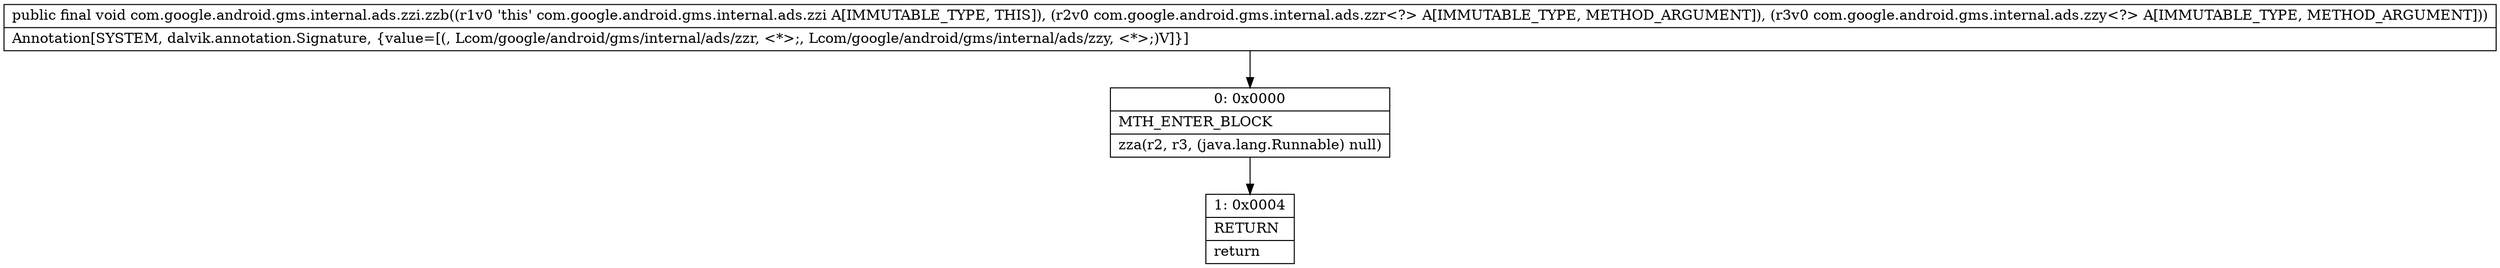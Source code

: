 digraph "CFG forcom.google.android.gms.internal.ads.zzi.zzb(Lcom\/google\/android\/gms\/internal\/ads\/zzr;Lcom\/google\/android\/gms\/internal\/ads\/zzy;)V" {
Node_0 [shape=record,label="{0\:\ 0x0000|MTH_ENTER_BLOCK\l|zza(r2, r3, (java.lang.Runnable) null)\l}"];
Node_1 [shape=record,label="{1\:\ 0x0004|RETURN\l|return\l}"];
MethodNode[shape=record,label="{public final void com.google.android.gms.internal.ads.zzi.zzb((r1v0 'this' com.google.android.gms.internal.ads.zzi A[IMMUTABLE_TYPE, THIS]), (r2v0 com.google.android.gms.internal.ads.zzr\<?\> A[IMMUTABLE_TYPE, METHOD_ARGUMENT]), (r3v0 com.google.android.gms.internal.ads.zzy\<?\> A[IMMUTABLE_TYPE, METHOD_ARGUMENT]))  | Annotation[SYSTEM, dalvik.annotation.Signature, \{value=[(, Lcom\/google\/android\/gms\/internal\/ads\/zzr, \<*\>;, Lcom\/google\/android\/gms\/internal\/ads\/zzy, \<*\>;)V]\}]\l}"];
MethodNode -> Node_0;
Node_0 -> Node_1;
}


